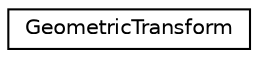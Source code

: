 digraph "Graphical Class Hierarchy"
{
  edge [fontname="Helvetica",fontsize="10",labelfontname="Helvetica",labelfontsize="10"];
  node [fontname="Helvetica",fontsize="10",shape=record];
  rankdir="LR";
  Node1 [label="GeometricTransform",height=0.2,width=0.4,color="black", fillcolor="white", style="filled",URL="$struct_geometric_transform.html"];
}
